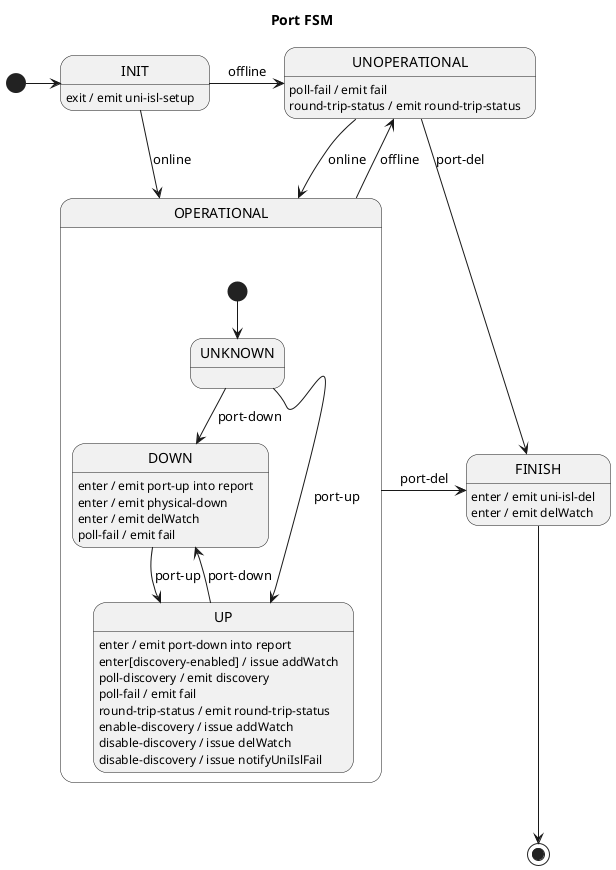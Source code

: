 Internal state:
* history data (constructor)
* report FSM

Input signals:
* port-up (switch)
* port-down (switch)
* online (switch)
* offline (switch)
* poll-discovery (poll)
* poll-fail (poll)
* round-trip-status

Output signals:
* physical-down (isl/2)
* uni-isl-setup (isl/2)
* discovery (isl/2)
* fail (isl/2)
* isl-round-trip

@startuml
title Port FSM

[*] -right-> INIT

INIT -r-> UNOPERATIONAL : offline
INIT -r-> OPERATIONAL : online
INIT : exit / emit uni-isl-setup

state OPERATIONAL {
    [*] --> UNKNOWN

    UNKNOWN --> DOWN : port-down
    UNKNOWN --> UP : port-up

    DOWN --> UP : port-up
    DOWN : enter / emit port-up into report
    DOWN : enter / emit physical-down
    DOWN : enter / emit delWatch
    DOWN : poll-fail / emit fail

    UP --> DOWN : port-down
    UP : enter / emit port-down into report
    UP : enter[discovery-enabled] / issue addWatch
    UP : poll-discovery / emit discovery
    UP : poll-fail / emit fail
    UP : round-trip-status / emit round-trip-status
    UP : enable-discovery / issue addWatch
    UP : disable-discovery / issue delWatch
    UP : disable-discovery / issue notifyUniIslFail
}

OPERATIONAL --> UNOPERATIONAL : offline
OPERATIONAL -r-> FINISH : port-del

UNOPERATIONAL --> OPERATIONAL : online
UNOPERATIONAL --> FINISH : port-del
UNOPERATIONAL : poll-fail / emit fail
UNOPERATIONAL : round-trip-status / emit round-trip-status

FINISH: enter / emit uni-isl-del
FINISH: enter / emit delWatch
FINISH -d-> [*]

@enduml
